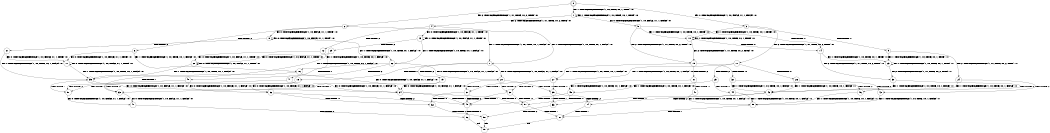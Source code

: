 digraph BCG {
size = "7, 10.5";
center = TRUE;
node [shape = circle];
0 [peripheries = 2];
0 -> 1 [label = "EX !1 !ATOMIC_EXCH_BRANCH (1, +0, TRUE, +0, 1, TRUE) !:0:"];
0 -> 2 [label = "EX !2 !ATOMIC_EXCH_BRANCH (1, +1, TRUE, +0, 2, TRUE) !:0:"];
0 -> 3 [label = "EX !0 !ATOMIC_EXCH_BRANCH (1, +0, FALSE, +1, 1, FALSE) !:0:"];
1 -> 4 [label = "EX !2 !ATOMIC_EXCH_BRANCH (1, +1, TRUE, +0, 2, TRUE) !:0:"];
1 -> 5 [label = "EX !0 !ATOMIC_EXCH_BRANCH (1, +0, FALSE, +1, 1, FALSE) !:0:"];
1 -> 1 [label = "EX !1 !ATOMIC_EXCH_BRANCH (1, +0, TRUE, +0, 1, TRUE) !:0:"];
2 -> 6 [label = "TERMINATE !2"];
2 -> 7 [label = "EX !1 !ATOMIC_EXCH_BRANCH (1, +0, TRUE, +0, 1, FALSE) !:0:"];
2 -> 8 [label = "EX !0 !ATOMIC_EXCH_BRANCH (1, +0, FALSE, +1, 1, TRUE) !:0:"];
3 -> 9 [label = "TERMINATE !0"];
3 -> 10 [label = "EX !1 !ATOMIC_EXCH_BRANCH (1, +0, TRUE, +0, 1, TRUE) !:0:"];
3 -> 11 [label = "EX !2 !ATOMIC_EXCH_BRANCH (1, +1, TRUE, +0, 2, TRUE) !:0:"];
4 -> 12 [label = "TERMINATE !2"];
4 -> 13 [label = "EX !0 !ATOMIC_EXCH_BRANCH (1, +0, FALSE, +1, 1, TRUE) !:0:"];
4 -> 7 [label = "EX !1 !ATOMIC_EXCH_BRANCH (1, +0, TRUE, +0, 1, FALSE) !:0:"];
5 -> 14 [label = "TERMINATE !0"];
5 -> 15 [label = "EX !2 !ATOMIC_EXCH_BRANCH (1, +1, TRUE, +0, 2, TRUE) !:0:"];
5 -> 10 [label = "EX !1 !ATOMIC_EXCH_BRANCH (1, +0, TRUE, +0, 1, TRUE) !:0:"];
6 -> 16 [label = "EX !1 !ATOMIC_EXCH_BRANCH (1, +0, TRUE, +0, 1, FALSE) !:0:"];
6 -> 17 [label = "EX !0 !ATOMIC_EXCH_BRANCH (1, +0, FALSE, +1, 1, TRUE) !:0:"];
7 -> 18 [label = "TERMINATE !1"];
7 -> 19 [label = "TERMINATE !2"];
7 -> 20 [label = "EX !0 !ATOMIC_EXCH_BRANCH (1, +0, FALSE, +1, 1, FALSE) !:0:"];
8 -> 21 [label = "TERMINATE !2"];
8 -> 22 [label = "EX !1 !ATOMIC_EXCH_BRANCH (1, +0, TRUE, +0, 1, FALSE) !:0:"];
8 -> 8 [label = "EX !0 !ATOMIC_EXCH_BRANCH (1, +0, FALSE, +1, 1, TRUE) !:0:"];
9 -> 23 [label = "EX !1 !ATOMIC_EXCH_BRANCH (1, +0, TRUE, +0, 1, TRUE) !:1:"];
9 -> 24 [label = "EX !2 !ATOMIC_EXCH_BRANCH (1, +1, TRUE, +0, 2, TRUE) !:1:"];
10 -> 14 [label = "TERMINATE !0"];
10 -> 15 [label = "EX !2 !ATOMIC_EXCH_BRANCH (1, +1, TRUE, +0, 2, TRUE) !:0:"];
10 -> 10 [label = "EX !1 !ATOMIC_EXCH_BRANCH (1, +0, TRUE, +0, 1, TRUE) !:0:"];
11 -> 25 [label = "TERMINATE !2"];
11 -> 26 [label = "TERMINATE !0"];
11 -> 27 [label = "EX !1 !ATOMIC_EXCH_BRANCH (1, +0, TRUE, +0, 1, FALSE) !:0:"];
12 -> 28 [label = "EX !0 !ATOMIC_EXCH_BRANCH (1, +0, FALSE, +1, 1, TRUE) !:0:"];
12 -> 16 [label = "EX !1 !ATOMIC_EXCH_BRANCH (1, +0, TRUE, +0, 1, FALSE) !:0:"];
13 -> 29 [label = "TERMINATE !2"];
13 -> 22 [label = "EX !1 !ATOMIC_EXCH_BRANCH (1, +0, TRUE, +0, 1, FALSE) !:0:"];
13 -> 13 [label = "EX !0 !ATOMIC_EXCH_BRANCH (1, +0, FALSE, +1, 1, TRUE) !:0:"];
14 -> 30 [label = "EX !2 !ATOMIC_EXCH_BRANCH (1, +1, TRUE, +0, 2, TRUE) !:1:"];
14 -> 23 [label = "EX !1 !ATOMIC_EXCH_BRANCH (1, +0, TRUE, +0, 1, TRUE) !:1:"];
15 -> 31 [label = "TERMINATE !2"];
15 -> 32 [label = "TERMINATE !0"];
15 -> 27 [label = "EX !1 !ATOMIC_EXCH_BRANCH (1, +0, TRUE, +0, 1, FALSE) !:0:"];
16 -> 33 [label = "TERMINATE !1"];
16 -> 34 [label = "EX !0 !ATOMIC_EXCH_BRANCH (1, +0, FALSE, +1, 1, FALSE) !:0:"];
17 -> 35 [label = "EX !1 !ATOMIC_EXCH_BRANCH (1, +0, TRUE, +0, 1, FALSE) !:0:"];
17 -> 17 [label = "EX !0 !ATOMIC_EXCH_BRANCH (1, +0, FALSE, +1, 1, TRUE) !:0:"];
18 -> 33 [label = "TERMINATE !2"];
18 -> 36 [label = "EX !0 !ATOMIC_EXCH_BRANCH (1, +0, FALSE, +1, 1, FALSE) !:0:"];
19 -> 33 [label = "TERMINATE !1"];
19 -> 34 [label = "EX !0 !ATOMIC_EXCH_BRANCH (1, +0, FALSE, +1, 1, FALSE) !:0:"];
20 -> 37 [label = "TERMINATE !1"];
20 -> 38 [label = "TERMINATE !2"];
20 -> 39 [label = "TERMINATE !0"];
21 -> 35 [label = "EX !1 !ATOMIC_EXCH_BRANCH (1, +0, TRUE, +0, 1, FALSE) !:0:"];
21 -> 17 [label = "EX !0 !ATOMIC_EXCH_BRANCH (1, +0, FALSE, +1, 1, TRUE) !:0:"];
22 -> 40 [label = "TERMINATE !1"];
22 -> 41 [label = "TERMINATE !2"];
22 -> 20 [label = "EX !0 !ATOMIC_EXCH_BRANCH (1, +0, FALSE, +1, 1, FALSE) !:0:"];
23 -> 30 [label = "EX !2 !ATOMIC_EXCH_BRANCH (1, +1, TRUE, +0, 2, TRUE) !:1:"];
23 -> 23 [label = "EX !1 !ATOMIC_EXCH_BRANCH (1, +0, TRUE, +0, 1, TRUE) !:1:"];
24 -> 42 [label = "TERMINATE !2"];
24 -> 43 [label = "EX !1 !ATOMIC_EXCH_BRANCH (1, +0, TRUE, +0, 1, FALSE) !:1:"];
25 -> 44 [label = "TERMINATE !0"];
25 -> 45 [label = "EX !1 !ATOMIC_EXCH_BRANCH (1, +0, TRUE, +0, 1, FALSE) !:0:"];
26 -> 42 [label = "TERMINATE !2"];
26 -> 43 [label = "EX !1 !ATOMIC_EXCH_BRANCH (1, +0, TRUE, +0, 1, FALSE) !:1:"];
27 -> 37 [label = "TERMINATE !1"];
27 -> 38 [label = "TERMINATE !2"];
27 -> 39 [label = "TERMINATE !0"];
28 -> 35 [label = "EX !1 !ATOMIC_EXCH_BRANCH (1, +0, TRUE, +0, 1, FALSE) !:0:"];
28 -> 28 [label = "EX !0 !ATOMIC_EXCH_BRANCH (1, +0, FALSE, +1, 1, TRUE) !:0:"];
29 -> 35 [label = "EX !1 !ATOMIC_EXCH_BRANCH (1, +0, TRUE, +0, 1, FALSE) !:0:"];
29 -> 28 [label = "EX !0 !ATOMIC_EXCH_BRANCH (1, +0, FALSE, +1, 1, TRUE) !:0:"];
30 -> 46 [label = "TERMINATE !2"];
30 -> 43 [label = "EX !1 !ATOMIC_EXCH_BRANCH (1, +0, TRUE, +0, 1, FALSE) !:1:"];
31 -> 47 [label = "TERMINATE !0"];
31 -> 45 [label = "EX !1 !ATOMIC_EXCH_BRANCH (1, +0, TRUE, +0, 1, FALSE) !:0:"];
32 -> 46 [label = "TERMINATE !2"];
32 -> 43 [label = "EX !1 !ATOMIC_EXCH_BRANCH (1, +0, TRUE, +0, 1, FALSE) !:1:"];
33 -> 48 [label = "EX !0 !ATOMIC_EXCH_BRANCH (1, +0, FALSE, +1, 1, FALSE) !:0:"];
34 -> 49 [label = "TERMINATE !1"];
34 -> 50 [label = "TERMINATE !0"];
35 -> 51 [label = "TERMINATE !1"];
35 -> 34 [label = "EX !0 !ATOMIC_EXCH_BRANCH (1, +0, FALSE, +1, 1, FALSE) !:0:"];
36 -> 49 [label = "TERMINATE !2"];
36 -> 52 [label = "TERMINATE !0"];
37 -> 49 [label = "TERMINATE !2"];
37 -> 52 [label = "TERMINATE !0"];
38 -> 49 [label = "TERMINATE !1"];
38 -> 50 [label = "TERMINATE !0"];
39 -> 53 [label = "TERMINATE !1"];
39 -> 54 [label = "TERMINATE !2"];
40 -> 51 [label = "TERMINATE !2"];
40 -> 36 [label = "EX !0 !ATOMIC_EXCH_BRANCH (1, +0, FALSE, +1, 1, FALSE) !:0:"];
41 -> 51 [label = "TERMINATE !1"];
41 -> 34 [label = "EX !0 !ATOMIC_EXCH_BRANCH (1, +0, FALSE, +1, 1, FALSE) !:0:"];
42 -> 55 [label = "EX !1 !ATOMIC_EXCH_BRANCH (1, +0, TRUE, +0, 1, FALSE) !:1:"];
43 -> 53 [label = "TERMINATE !1"];
43 -> 54 [label = "TERMINATE !2"];
44 -> 55 [label = "EX !1 !ATOMIC_EXCH_BRANCH (1, +0, TRUE, +0, 1, FALSE) !:1:"];
45 -> 49 [label = "TERMINATE !1"];
45 -> 50 [label = "TERMINATE !0"];
46 -> 55 [label = "EX !1 !ATOMIC_EXCH_BRANCH (1, +0, TRUE, +0, 1, FALSE) !:1:"];
47 -> 55 [label = "EX !1 !ATOMIC_EXCH_BRANCH (1, +0, TRUE, +0, 1, FALSE) !:1:"];
48 -> 56 [label = "TERMINATE !0"];
49 -> 56 [label = "TERMINATE !0"];
50 -> 57 [label = "TERMINATE !1"];
51 -> 48 [label = "EX !0 !ATOMIC_EXCH_BRANCH (1, +0, FALSE, +1, 1, FALSE) !:0:"];
52 -> 58 [label = "TERMINATE !2"];
53 -> 58 [label = "TERMINATE !2"];
54 -> 57 [label = "TERMINATE !1"];
55 -> 57 [label = "TERMINATE !1"];
56 -> 59 [label = "exit"];
57 -> 59 [label = "exit"];
58 -> 59 [label = "exit"];
}
